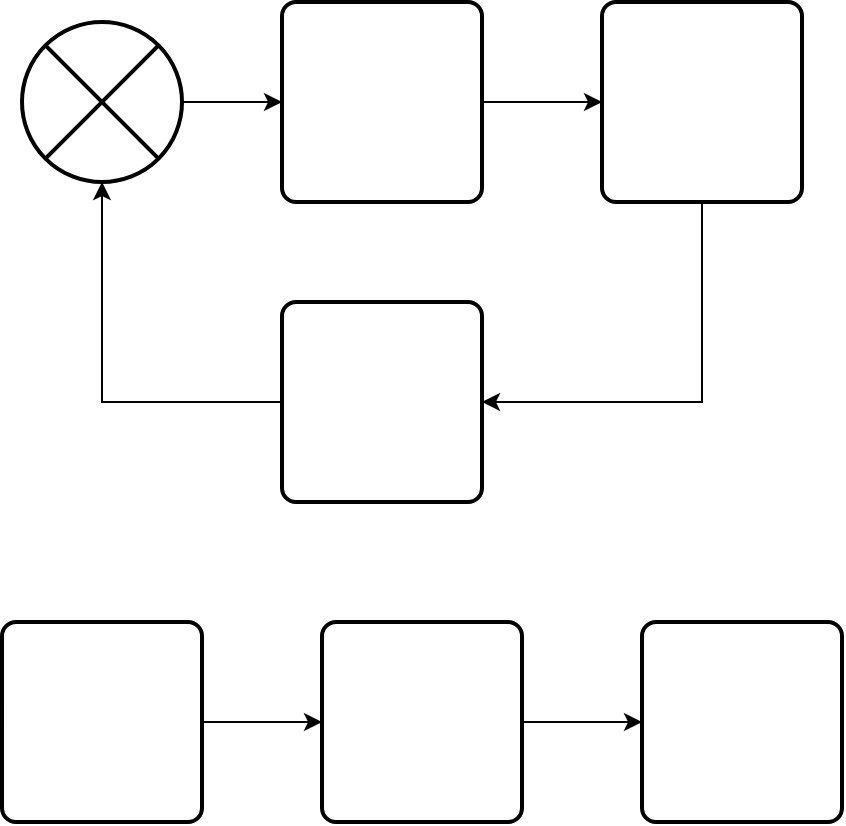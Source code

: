 <mxfile version="24.4.14" type="device">
  <diagram name="Page-1" id="0VGaeFTGs92yQDg1di8v">
    <mxGraphModel dx="1193" dy="799" grid="1" gridSize="10" guides="1" tooltips="1" connect="1" arrows="1" fold="1" page="1" pageScale="1" pageWidth="850" pageHeight="1100" math="0" shadow="0">
      <root>
        <mxCell id="0" />
        <mxCell id="1" parent="0" />
        <mxCell id="ey-FooL_eUkVxvqIl3-N-12" value="" style="edgeStyle=orthogonalEdgeStyle;rounded=0;orthogonalLoop=1;jettySize=auto;html=1;" edge="1" parent="1" source="ey-FooL_eUkVxvqIl3-N-1" target="ey-FooL_eUkVxvqIl3-N-4">
          <mxGeometry relative="1" as="geometry" />
        </mxCell>
        <mxCell id="ey-FooL_eUkVxvqIl3-N-1" value="" style="shape=sumEllipse;perimeter=ellipsePerimeter;whiteSpace=wrap;html=1;backgroundOutline=1;strokeWidth=2;" vertex="1" parent="1">
          <mxGeometry x="270" y="130" width="80" height="80" as="geometry" />
        </mxCell>
        <mxCell id="ey-FooL_eUkVxvqIl3-N-13" value="" style="edgeStyle=orthogonalEdgeStyle;rounded=0;orthogonalLoop=1;jettySize=auto;html=1;" edge="1" parent="1" source="ey-FooL_eUkVxvqIl3-N-4" target="ey-FooL_eUkVxvqIl3-N-5">
          <mxGeometry relative="1" as="geometry" />
        </mxCell>
        <mxCell id="ey-FooL_eUkVxvqIl3-N-4" value="" style="rounded=1;whiteSpace=wrap;html=1;absoluteArcSize=1;arcSize=14;strokeWidth=2;" vertex="1" parent="1">
          <mxGeometry x="400" y="120" width="100" height="100" as="geometry" />
        </mxCell>
        <mxCell id="ey-FooL_eUkVxvqIl3-N-14" style="edgeStyle=orthogonalEdgeStyle;rounded=0;orthogonalLoop=1;jettySize=auto;html=1;exitX=0.5;exitY=1;exitDx=0;exitDy=0;entryX=1;entryY=0.5;entryDx=0;entryDy=0;" edge="1" parent="1" source="ey-FooL_eUkVxvqIl3-N-5" target="ey-FooL_eUkVxvqIl3-N-6">
          <mxGeometry relative="1" as="geometry" />
        </mxCell>
        <mxCell id="ey-FooL_eUkVxvqIl3-N-5" value="" style="rounded=1;whiteSpace=wrap;html=1;absoluteArcSize=1;arcSize=14;strokeWidth=2;" vertex="1" parent="1">
          <mxGeometry x="560" y="120" width="100" height="100" as="geometry" />
        </mxCell>
        <mxCell id="ey-FooL_eUkVxvqIl3-N-15" style="edgeStyle=orthogonalEdgeStyle;rounded=0;orthogonalLoop=1;jettySize=auto;html=1;exitX=0;exitY=0.5;exitDx=0;exitDy=0;entryX=0.5;entryY=1;entryDx=0;entryDy=0;" edge="1" parent="1" source="ey-FooL_eUkVxvqIl3-N-6" target="ey-FooL_eUkVxvqIl3-N-1">
          <mxGeometry relative="1" as="geometry" />
        </mxCell>
        <mxCell id="ey-FooL_eUkVxvqIl3-N-6" value="" style="rounded=1;whiteSpace=wrap;html=1;absoluteArcSize=1;arcSize=14;strokeWidth=2;" vertex="1" parent="1">
          <mxGeometry x="400" y="270" width="100" height="100" as="geometry" />
        </mxCell>
        <mxCell id="ey-FooL_eUkVxvqIl3-N-10" value="" style="edgeStyle=orthogonalEdgeStyle;rounded=0;orthogonalLoop=1;jettySize=auto;html=1;" edge="1" parent="1" source="ey-FooL_eUkVxvqIl3-N-7" target="ey-FooL_eUkVxvqIl3-N-8">
          <mxGeometry relative="1" as="geometry" />
        </mxCell>
        <mxCell id="ey-FooL_eUkVxvqIl3-N-7" value="" style="rounded=1;whiteSpace=wrap;html=1;absoluteArcSize=1;arcSize=14;strokeWidth=2;" vertex="1" parent="1">
          <mxGeometry x="260" y="430" width="100" height="100" as="geometry" />
        </mxCell>
        <mxCell id="ey-FooL_eUkVxvqIl3-N-11" value="" style="edgeStyle=orthogonalEdgeStyle;rounded=0;orthogonalLoop=1;jettySize=auto;html=1;" edge="1" parent="1" source="ey-FooL_eUkVxvqIl3-N-8" target="ey-FooL_eUkVxvqIl3-N-9">
          <mxGeometry relative="1" as="geometry" />
        </mxCell>
        <mxCell id="ey-FooL_eUkVxvqIl3-N-8" value="" style="rounded=1;whiteSpace=wrap;html=1;absoluteArcSize=1;arcSize=14;strokeWidth=2;" vertex="1" parent="1">
          <mxGeometry x="420" y="430" width="100" height="100" as="geometry" />
        </mxCell>
        <mxCell id="ey-FooL_eUkVxvqIl3-N-9" value="" style="rounded=1;whiteSpace=wrap;html=1;absoluteArcSize=1;arcSize=14;strokeWidth=2;" vertex="1" parent="1">
          <mxGeometry x="580" y="430" width="100" height="100" as="geometry" />
        </mxCell>
      </root>
    </mxGraphModel>
  </diagram>
</mxfile>
